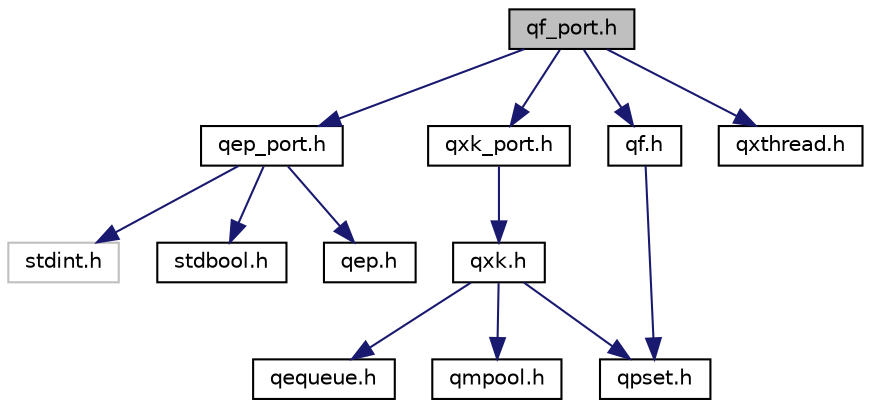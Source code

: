 digraph "qf_port.h"
{
 // LATEX_PDF_SIZE
  edge [fontname="Helvetica",fontsize="10",labelfontname="Helvetica",labelfontsize="10"];
  node [fontname="Helvetica",fontsize="10",shape=record];
  Node1 [label="qf_port.h",height=0.2,width=0.4,color="black", fillcolor="grey75", style="filled", fontcolor="black",tooltip="QF/C port example for QXK, generic C compiler."];
  Node1 -> Node2 [color="midnightblue",fontsize="10",style="solid",fontname="Helvetica"];
  Node2 [label="qep_port.h",height=0.2,width=0.4,color="black", fillcolor="white", style="filled",URL="$qep__port_8h.html",tooltip="QEP/C port, generic C11 compiler."];
  Node2 -> Node3 [color="midnightblue",fontsize="10",style="solid",fontname="Helvetica"];
  Node3 [label="stdint.h",height=0.2,width=0.4,color="grey75", fillcolor="white", style="filled",tooltip=" "];
  Node2 -> Node4 [color="midnightblue",fontsize="10",style="solid",fontname="Helvetica"];
  Node4 [label="stdbool.h",height=0.2,width=0.4,color="black", fillcolor="white", style="filled",URL="$stdbool_8h.html",tooltip="Boolean type and constansts. WG14/N843 C99 Standard, Section 7.16."];
  Node2 -> Node5 [color="midnightblue",fontsize="10",style="solid",fontname="Helvetica"];
  Node5 [label="qep.h",height=0.2,width=0.4,color="black", fillcolor="white", style="filled",URL="$qep_8h.html",tooltip="Public QEP/C interface."];
  Node1 -> Node6 [color="midnightblue",fontsize="10",style="solid",fontname="Helvetica"];
  Node6 [label="qxk_port.h",height=0.2,width=0.4,color="black", fillcolor="white", style="filled",URL="$qxk__port_8h.html",tooltip="QXK/C port example for a generic C compiler."];
  Node6 -> Node7 [color="midnightblue",fontsize="10",style="solid",fontname="Helvetica"];
  Node7 [label="qxk.h",height=0.2,width=0.4,color="black", fillcolor="white", style="filled",URL="$qxk_8h.html",tooltip="QXK/C (preemptive dual-mode kernel) platform-independent public interface."];
  Node7 -> Node8 [color="midnightblue",fontsize="10",style="solid",fontname="Helvetica"];
  Node8 [label="qequeue.h",height=0.2,width=0.4,color="black", fillcolor="white", style="filled",URL="$qequeue_8h.html",tooltip="QP natvie, platform-independent, thread-safe event queue interface."];
  Node7 -> Node9 [color="midnightblue",fontsize="10",style="solid",fontname="Helvetica"];
  Node9 [label="qmpool.h",height=0.2,width=0.4,color="black", fillcolor="white", style="filled",URL="$qmpool_8h.html",tooltip="QP native, platform-independent memory pool QMPool interface."];
  Node7 -> Node10 [color="midnightblue",fontsize="10",style="solid",fontname="Helvetica"];
  Node10 [label="qpset.h",height=0.2,width=0.4,color="black", fillcolor="white", style="filled",URL="$qpset_8h.html",tooltip="QP native, platform-independent priority sets of 32 or 64 elements."];
  Node1 -> Node11 [color="midnightblue",fontsize="10",style="solid",fontname="Helvetica"];
  Node11 [label="qf.h",height=0.2,width=0.4,color="black", fillcolor="white", style="filled",URL="$qf_8h.html",tooltip="QF/C platform-independent public interface."];
  Node11 -> Node10 [color="midnightblue",fontsize="10",style="solid",fontname="Helvetica"];
  Node1 -> Node12 [color="midnightblue",fontsize="10",style="solid",fontname="Helvetica"];
  Node12 [label="qxthread.h",height=0.2,width=0.4,color="black", fillcolor="white", style="filled",URL="$qxthread_8h.html",tooltip="QXK/C eXtended (blocking) thread."];
}

